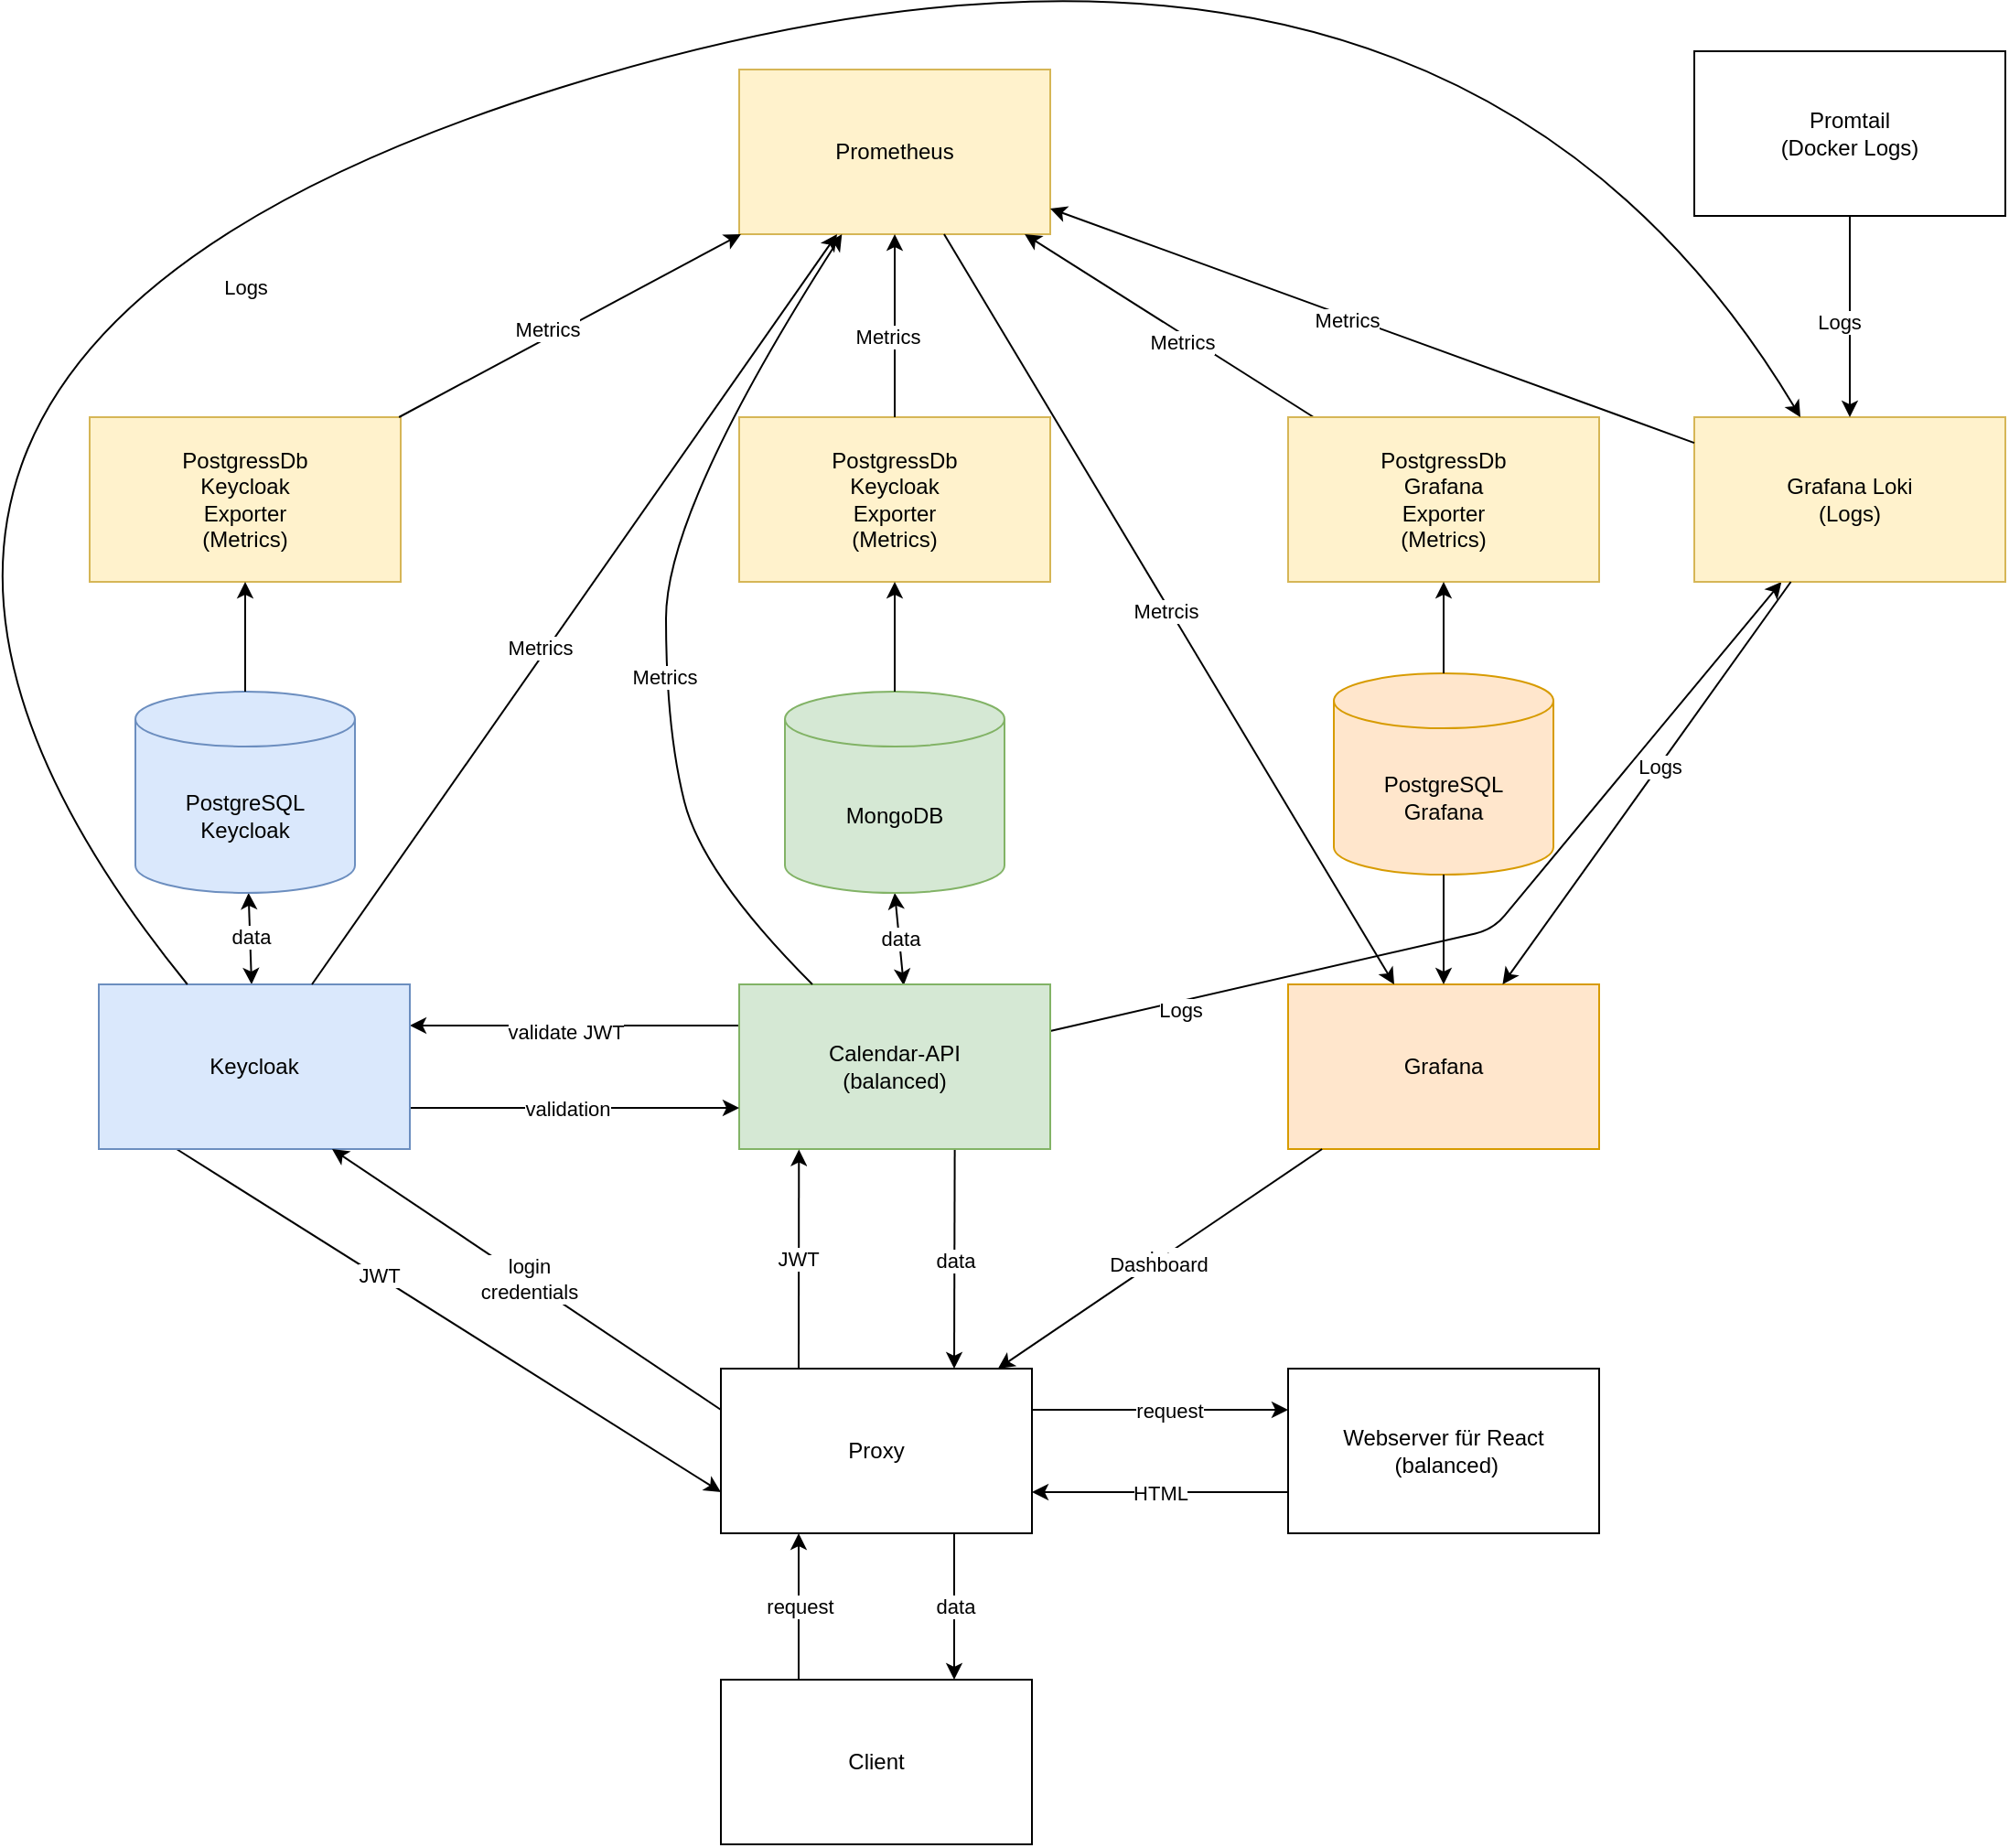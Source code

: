 <mxfile version="21.6.8" type="github">
  <diagram name="Page-1" id="5f0bae14-7c28-e335-631c-24af17079c00">
    <mxGraphModel dx="819" dy="414" grid="1" gridSize="10" guides="1" tooltips="1" connect="1" arrows="1" fold="1" page="1" pageScale="1" pageWidth="1100" pageHeight="850" background="none" math="0" shadow="0">
      <root>
        <mxCell id="0" />
        <mxCell id="1" parent="0" />
        <mxCell id="SMEvFimNG_TOTxDNWoR7-22" style="edgeStyle=none;shape=connector;rounded=0;orthogonalLoop=1;jettySize=auto;html=1;labelBackgroundColor=default;strokeColor=default;fontFamily=Helvetica;fontSize=11;fontColor=default;endArrow=classic;startArrow=classic;startFill=1;exitX=0.5;exitY=1;exitDx=0;exitDy=0;exitPerimeter=0;entryX=0.529;entryY=0.006;entryDx=0;entryDy=0;entryPerimeter=0;" parent="1" source="SMEvFimNG_TOTxDNWoR7-1" target="SMEvFimNG_TOTxDNWoR7-3" edge="1">
          <mxGeometry relative="1" as="geometry" />
        </mxCell>
        <mxCell id="SMEvFimNG_TOTxDNWoR7-23" value="data" style="edgeLabel;html=1;align=center;verticalAlign=middle;resizable=0;points=[];fontSize=11;fontFamily=Helvetica;fontColor=default;" parent="SMEvFimNG_TOTxDNWoR7-22" vertex="1" connectable="0">
          <mxGeometry x="-0.01" relative="1" as="geometry">
            <mxPoint as="offset" />
          </mxGeometry>
        </mxCell>
        <mxCell id="SMEvFimNG_TOTxDNWoR7-1" value="MongoDB" style="shape=cylinder3;whiteSpace=wrap;html=1;boundedLbl=1;backgroundOutline=1;size=15;fillColor=#d5e8d4;strokeColor=#82b366;" parent="1" vertex="1">
          <mxGeometry x="443" y="460" width="120" height="110" as="geometry" />
        </mxCell>
        <mxCell id="SMEvFimNG_TOTxDNWoR7-16" style="edgeStyle=none;shape=connector;rounded=0;orthogonalLoop=1;jettySize=auto;html=1;exitX=0;exitY=0.25;exitDx=0;exitDy=0;entryX=1;entryY=0.25;entryDx=0;entryDy=0;labelBackgroundColor=default;strokeColor=default;fontFamily=Helvetica;fontSize=11;fontColor=default;endArrow=classic;" parent="1" edge="1" target="SMEvFimNG_TOTxDNWoR7-4" source="SMEvFimNG_TOTxDNWoR7-3">
          <mxGeometry relative="1" as="geometry">
            <mxPoint x="418" y="340.5" as="sourcePoint" />
            <mxPoint x="248" y="340.5" as="targetPoint" />
          </mxGeometry>
        </mxCell>
        <mxCell id="SMEvFimNG_TOTxDNWoR7-17" value="validate JWT" style="edgeLabel;html=1;align=center;verticalAlign=middle;resizable=0;points=[];fontSize=11;fontFamily=Helvetica;fontColor=default;" parent="SMEvFimNG_TOTxDNWoR7-16" vertex="1" connectable="0">
          <mxGeometry x="0.057" y="3" relative="1" as="geometry">
            <mxPoint as="offset" />
          </mxGeometry>
        </mxCell>
        <mxCell id="SMEvFimNG_TOTxDNWoR7-24" style="edgeStyle=none;shape=connector;rounded=0;orthogonalLoop=1;jettySize=auto;html=1;exitX=0.693;exitY=1.001;exitDx=0;exitDy=0;labelBackgroundColor=default;strokeColor=default;fontFamily=Helvetica;fontSize=11;fontColor=default;endArrow=classic;entryX=0.75;entryY=0;entryDx=0;entryDy=0;exitPerimeter=0;" parent="1" source="SMEvFimNG_TOTxDNWoR7-3" target="SMEvFimNG_TOTxDNWoR7-5" edge="1">
          <mxGeometry relative="1" as="geometry" />
        </mxCell>
        <mxCell id="SMEvFimNG_TOTxDNWoR7-25" value="data" style="edgeLabel;html=1;align=center;verticalAlign=middle;resizable=0;points=[];fontSize=11;fontFamily=Helvetica;fontColor=default;" parent="SMEvFimNG_TOTxDNWoR7-24" vertex="1" connectable="0">
          <mxGeometry x="-0.003" y="-1" relative="1" as="geometry">
            <mxPoint x="1" y="1" as="offset" />
          </mxGeometry>
        </mxCell>
        <mxCell id="5" style="edgeStyle=none;html=1;" parent="1" source="SMEvFimNG_TOTxDNWoR7-3" target="4" edge="1">
          <mxGeometry relative="1" as="geometry">
            <mxPoint x="618" y="740" as="sourcePoint" />
            <mxPoint x="778" y="530" as="targetPoint" />
            <Array as="points">
              <mxPoint x="830" y="590" />
            </Array>
          </mxGeometry>
        </mxCell>
        <mxCell id="0niVQXt3cbsC5_jLC9uO-66" value="Logs" style="edgeLabel;html=1;align=center;verticalAlign=middle;resizable=0;points=[];" vertex="1" connectable="0" parent="5">
          <mxGeometry x="-0.711" y="-4" relative="1" as="geometry">
            <mxPoint as="offset" />
          </mxGeometry>
        </mxCell>
        <mxCell id="SMEvFimNG_TOTxDNWoR7-3" value="Calendar-API &lt;br&gt;(balanced)" style="rounded=0;whiteSpace=wrap;html=1;fillColor=#d5e8d4;strokeColor=#82b366;" parent="1" vertex="1">
          <mxGeometry x="418" y="620" width="170" height="90" as="geometry" />
        </mxCell>
        <mxCell id="SMEvFimNG_TOTxDNWoR7-9" style="edgeStyle=none;rounded=0;orthogonalLoop=1;jettySize=auto;html=1;labelBackgroundColor=default;strokeColor=default;fontFamily=Helvetica;fontSize=11;fontColor=default;endArrow=classic;endFill=1;startArrow=classic;startFill=1;" parent="1" source="SMEvFimNG_TOTxDNWoR7-4" target="3" edge="1">
          <mxGeometry relative="1" as="geometry">
            <mxPoint x="78" y="354.5" as="sourcePoint" />
            <mxPoint x="-49.9" y="355.13" as="targetPoint" />
          </mxGeometry>
        </mxCell>
        <mxCell id="SMEvFimNG_TOTxDNWoR7-11" value="data" style="edgeLabel;html=1;align=center;verticalAlign=middle;resizable=0;points=[];fontSize=11;fontFamily=Helvetica;fontColor=default;" parent="SMEvFimNG_TOTxDNWoR7-9" vertex="1" connectable="0">
          <mxGeometry x="0.113" y="-1" relative="1" as="geometry">
            <mxPoint x="-1" y="2" as="offset" />
          </mxGeometry>
        </mxCell>
        <mxCell id="SMEvFimNG_TOTxDNWoR7-12" style="edgeStyle=none;shape=connector;rounded=0;orthogonalLoop=1;jettySize=auto;html=1;exitX=0.25;exitY=1;exitDx=0;exitDy=0;labelBackgroundColor=default;strokeColor=default;fontFamily=Helvetica;fontSize=11;fontColor=default;endArrow=classic;entryX=0;entryY=0.75;entryDx=0;entryDy=0;" parent="1" source="SMEvFimNG_TOTxDNWoR7-4" target="SMEvFimNG_TOTxDNWoR7-5" edge="1">
          <mxGeometry relative="1" as="geometry">
            <mxPoint x="298" y="561" as="targetPoint" />
          </mxGeometry>
        </mxCell>
        <mxCell id="SMEvFimNG_TOTxDNWoR7-13" value="JWT" style="edgeLabel;html=1;align=center;verticalAlign=middle;resizable=0;points=[];fontSize=11;fontFamily=Helvetica;fontColor=default;" parent="SMEvFimNG_TOTxDNWoR7-12" vertex="1" connectable="0">
          <mxGeometry x="-0.261" y="-3" relative="1" as="geometry">
            <mxPoint x="2" y="-3" as="offset" />
          </mxGeometry>
        </mxCell>
        <mxCell id="SMEvFimNG_TOTxDNWoR7-18" style="edgeStyle=none;shape=connector;rounded=0;orthogonalLoop=1;jettySize=auto;html=1;exitX=1;exitY=0.75;exitDx=0;exitDy=0;entryX=0;entryY=0.75;entryDx=0;entryDy=0;labelBackgroundColor=default;strokeColor=default;fontFamily=Helvetica;fontSize=11;fontColor=default;endArrow=classic;" parent="1" source="SMEvFimNG_TOTxDNWoR7-4" target="SMEvFimNG_TOTxDNWoR7-3" edge="1">
          <mxGeometry relative="1" as="geometry" />
        </mxCell>
        <mxCell id="SMEvFimNG_TOTxDNWoR7-19" value="validation" style="edgeLabel;html=1;align=center;verticalAlign=middle;resizable=0;points=[];fontSize=11;fontFamily=Helvetica;fontColor=default;" parent="SMEvFimNG_TOTxDNWoR7-18" vertex="1" connectable="0">
          <mxGeometry x="0.129" relative="1" as="geometry">
            <mxPoint x="-16" as="offset" />
          </mxGeometry>
        </mxCell>
        <mxCell id="SMEvFimNG_TOTxDNWoR7-4" value="Keycloak" style="rounded=0;whiteSpace=wrap;html=1;fillColor=#dae8fc;strokeColor=#6c8ebf;" parent="1" vertex="1">
          <mxGeometry x="68" y="620" width="170" height="90" as="geometry" />
        </mxCell>
        <mxCell id="SMEvFimNG_TOTxDNWoR7-7" style="rounded=0;orthogonalLoop=1;jettySize=auto;html=1;entryX=0.75;entryY=1;entryDx=0;entryDy=0;exitX=0;exitY=0.25;exitDx=0;exitDy=0;" parent="1" source="SMEvFimNG_TOTxDNWoR7-5" target="SMEvFimNG_TOTxDNWoR7-4" edge="1">
          <mxGeometry relative="1" as="geometry">
            <mxPoint x="408" y="531" as="sourcePoint" />
          </mxGeometry>
        </mxCell>
        <mxCell id="SMEvFimNG_TOTxDNWoR7-8" value="login&lt;br&gt;credentials" style="edgeLabel;html=1;align=center;verticalAlign=middle;resizable=0;points=[];fontSize=11;fontFamily=Helvetica;fontColor=default;" parent="SMEvFimNG_TOTxDNWoR7-7" vertex="1" connectable="0">
          <mxGeometry x="0.028" y="-2" relative="1" as="geometry">
            <mxPoint x="3" y="3" as="offset" />
          </mxGeometry>
        </mxCell>
        <mxCell id="SMEvFimNG_TOTxDNWoR7-14" style="edgeStyle=none;shape=connector;rounded=0;orthogonalLoop=1;jettySize=auto;html=1;entryX=0.192;entryY=1.003;entryDx=0;entryDy=0;labelBackgroundColor=default;strokeColor=default;fontFamily=Helvetica;fontSize=11;fontColor=default;endArrow=classic;entryPerimeter=0;exitX=0.25;exitY=0;exitDx=0;exitDy=0;" parent="1" source="SMEvFimNG_TOTxDNWoR7-5" target="SMEvFimNG_TOTxDNWoR7-3" edge="1">
          <mxGeometry relative="1" as="geometry" />
        </mxCell>
        <mxCell id="SMEvFimNG_TOTxDNWoR7-15" value="JWT" style="edgeLabel;html=1;align=center;verticalAlign=middle;resizable=0;points=[];fontSize=11;fontFamily=Helvetica;fontColor=default;" parent="SMEvFimNG_TOTxDNWoR7-14" vertex="1" connectable="0">
          <mxGeometry x="0.14" y="1" relative="1" as="geometry">
            <mxPoint y="8" as="offset" />
          </mxGeometry>
        </mxCell>
        <mxCell id="9" value="data" style="edgeStyle=none;html=1;exitX=0.75;exitY=1;exitDx=0;exitDy=0;entryX=0.75;entryY=0;entryDx=0;entryDy=0;" parent="1" source="SMEvFimNG_TOTxDNWoR7-5" target="7" edge="1">
          <mxGeometry relative="1" as="geometry" />
        </mxCell>
        <mxCell id="14" value="request" style="edgeStyle=none;html=1;exitX=1;exitY=0.25;exitDx=0;exitDy=0;entryX=0;entryY=0.25;entryDx=0;entryDy=0;" parent="1" source="SMEvFimNG_TOTxDNWoR7-5" target="11" edge="1">
          <mxGeometry x="0.067" relative="1" as="geometry">
            <mxPoint as="offset" />
          </mxGeometry>
        </mxCell>
        <mxCell id="SMEvFimNG_TOTxDNWoR7-5" value="Proxy" style="rounded=0;whiteSpace=wrap;html=1;" parent="1" vertex="1">
          <mxGeometry x="408" y="830" width="170" height="90" as="geometry" />
        </mxCell>
        <mxCell id="4" value="Grafana Loki&lt;br&gt;(Logs)" style="rounded=0;whiteSpace=wrap;html=1;fillColor=#fff2cc;strokeColor=#d6b656;" parent="1" vertex="1">
          <mxGeometry x="940" y="310" width="170" height="90" as="geometry" />
        </mxCell>
        <mxCell id="3" value="PostgreSQL &lt;br&gt;Keycloak" style="shape=cylinder3;whiteSpace=wrap;html=1;boundedLbl=1;backgroundOutline=1;size=15;fillColor=#dae8fc;strokeColor=#6c8ebf;" parent="1" vertex="1">
          <mxGeometry x="88" y="460" width="120" height="110" as="geometry" />
        </mxCell>
        <mxCell id="8" value="request" style="edgeStyle=none;html=1;exitX=0.25;exitY=0;exitDx=0;exitDy=0;entryX=0.25;entryY=1;entryDx=0;entryDy=0;" parent="1" source="7" target="SMEvFimNG_TOTxDNWoR7-5" edge="1">
          <mxGeometry relative="1" as="geometry" />
        </mxCell>
        <mxCell id="7" value="Client" style="rounded=0;whiteSpace=wrap;html=1;" parent="1" vertex="1">
          <mxGeometry x="408" y="1000" width="170" height="90" as="geometry" />
        </mxCell>
        <mxCell id="16" value="HTML" style="edgeStyle=none;html=1;exitX=0;exitY=0.75;exitDx=0;exitDy=0;entryX=1;entryY=0.75;entryDx=0;entryDy=0;" parent="1" source="11" target="SMEvFimNG_TOTxDNWoR7-5" edge="1">
          <mxGeometry relative="1" as="geometry" />
        </mxCell>
        <mxCell id="11" value="Webserver für React&lt;br&gt;&amp;nbsp;(balanced)" style="rounded=0;whiteSpace=wrap;html=1;" parent="1" vertex="1">
          <mxGeometry x="718" y="830" width="170" height="90" as="geometry" />
        </mxCell>
        <mxCell id="0niVQXt3cbsC5_jLC9uO-22" value="Prometheus" style="rounded=0;whiteSpace=wrap;html=1;fillColor=#fff2cc;strokeColor=#d6b656;" vertex="1" parent="1">
          <mxGeometry x="418" y="120" width="170" height="90" as="geometry" />
        </mxCell>
        <mxCell id="0niVQXt3cbsC5_jLC9uO-23" value="PostgreSQL &lt;br&gt;Grafana" style="shape=cylinder3;whiteSpace=wrap;html=1;boundedLbl=1;backgroundOutline=1;size=15;fillColor=#ffe6cc;strokeColor=#d79b00;" vertex="1" parent="1">
          <mxGeometry x="743" y="450" width="120" height="110" as="geometry" />
        </mxCell>
        <mxCell id="0niVQXt3cbsC5_jLC9uO-24" value="Grafana" style="rounded=0;whiteSpace=wrap;html=1;fillColor=#ffe6cc;strokeColor=#d79b00;" vertex="1" parent="1">
          <mxGeometry x="718" y="620" width="170" height="90" as="geometry" />
        </mxCell>
        <mxCell id="0niVQXt3cbsC5_jLC9uO-28" value="" style="endArrow=classic;html=1;rounded=0;" edge="1" parent="1" source="4" target="0niVQXt3cbsC5_jLC9uO-24">
          <mxGeometry width="50" height="50" relative="1" as="geometry">
            <mxPoint x="158" y="620" as="sourcePoint" />
            <mxPoint x="208" y="570" as="targetPoint" />
          </mxGeometry>
        </mxCell>
        <mxCell id="0niVQXt3cbsC5_jLC9uO-36" value="Logs" style="edgeLabel;html=1;align=center;verticalAlign=middle;resizable=0;points=[];" vertex="1" connectable="0" parent="0niVQXt3cbsC5_jLC9uO-28">
          <mxGeometry x="-0.087" relative="1" as="geometry">
            <mxPoint as="offset" />
          </mxGeometry>
        </mxCell>
        <mxCell id="0niVQXt3cbsC5_jLC9uO-29" value="" style="endArrow=classic;html=1;rounded=0;" edge="1" parent="1" source="SMEvFimNG_TOTxDNWoR7-4" target="0niVQXt3cbsC5_jLC9uO-22">
          <mxGeometry width="50" height="50" relative="1" as="geometry">
            <mxPoint x="38" y="530" as="sourcePoint" />
            <mxPoint x="118" y="450" as="targetPoint" />
          </mxGeometry>
        </mxCell>
        <mxCell id="0niVQXt3cbsC5_jLC9uO-34" value="Metrics" style="edgeLabel;html=1;align=center;verticalAlign=middle;resizable=0;points=[];" vertex="1" connectable="0" parent="0niVQXt3cbsC5_jLC9uO-29">
          <mxGeometry x="-0.111" y="4" relative="1" as="geometry">
            <mxPoint as="offset" />
          </mxGeometry>
        </mxCell>
        <mxCell id="0niVQXt3cbsC5_jLC9uO-30" value="" style="endArrow=classic;html=1;rounded=0;" edge="1" parent="1" source="0niVQXt3cbsC5_jLC9uO-22" target="0niVQXt3cbsC5_jLC9uO-24">
          <mxGeometry width="50" height="50" relative="1" as="geometry">
            <mxPoint x="938" y="220" as="sourcePoint" />
            <mxPoint x="68" y="250" as="targetPoint" />
          </mxGeometry>
        </mxCell>
        <mxCell id="0niVQXt3cbsC5_jLC9uO-35" value="Metrcis" style="edgeLabel;html=1;align=center;verticalAlign=middle;resizable=0;points=[];" vertex="1" connectable="0" parent="0niVQXt3cbsC5_jLC9uO-30">
          <mxGeometry x="-0.002" y="-2" relative="1" as="geometry">
            <mxPoint as="offset" />
          </mxGeometry>
        </mxCell>
        <mxCell id="0niVQXt3cbsC5_jLC9uO-31" value="PostgressDb &lt;br&gt;Keycloak &lt;br&gt;Exporter&lt;br&gt;(Metrics)" style="rounded=0;whiteSpace=wrap;html=1;fillColor=#fff2cc;strokeColor=#d6b656;" vertex="1" parent="1">
          <mxGeometry x="63" y="310" width="170" height="90" as="geometry" />
        </mxCell>
        <mxCell id="0niVQXt3cbsC5_jLC9uO-33" value="" style="endArrow=classic;html=1;rounded=0;" edge="1" parent="1" source="3" target="0niVQXt3cbsC5_jLC9uO-31">
          <mxGeometry width="50" height="50" relative="1" as="geometry">
            <mxPoint x="-152" y="520" as="sourcePoint" />
            <mxPoint x="-102" y="470" as="targetPoint" />
          </mxGeometry>
        </mxCell>
        <mxCell id="0niVQXt3cbsC5_jLC9uO-37" value="Promtail&lt;br&gt;(Docker Logs)" style="rounded=0;whiteSpace=wrap;html=1;" vertex="1" parent="1">
          <mxGeometry x="940" y="110" width="170" height="90" as="geometry" />
        </mxCell>
        <mxCell id="0niVQXt3cbsC5_jLC9uO-38" value="" style="endArrow=classic;html=1;rounded=0;" edge="1" parent="1" source="0niVQXt3cbsC5_jLC9uO-37" target="4">
          <mxGeometry width="50" height="50" relative="1" as="geometry">
            <mxPoint x="298" y="670" as="sourcePoint" />
            <mxPoint x="348" y="620" as="targetPoint" />
          </mxGeometry>
        </mxCell>
        <mxCell id="0niVQXt3cbsC5_jLC9uO-39" value="Logs" style="edgeLabel;html=1;align=center;verticalAlign=middle;resizable=0;points=[];" vertex="1" connectable="0" parent="0niVQXt3cbsC5_jLC9uO-38">
          <mxGeometry x="0.057" y="-6" relative="1" as="geometry">
            <mxPoint as="offset" />
          </mxGeometry>
        </mxCell>
        <mxCell id="0niVQXt3cbsC5_jLC9uO-40" value="PostgressDb &lt;br&gt;Keycloak &lt;br&gt;Exporter&lt;br&gt;(Metrics)" style="rounded=0;whiteSpace=wrap;html=1;fillColor=#fff2cc;strokeColor=#d6b656;" vertex="1" parent="1">
          <mxGeometry x="418" y="310" width="170" height="90" as="geometry" />
        </mxCell>
        <mxCell id="0niVQXt3cbsC5_jLC9uO-41" value="" style="endArrow=classic;html=1;rounded=0;" edge="1" parent="1" source="0niVQXt3cbsC5_jLC9uO-31" target="0niVQXt3cbsC5_jLC9uO-22">
          <mxGeometry width="50" height="50" relative="1" as="geometry">
            <mxPoint x="64" y="630" as="sourcePoint" />
            <mxPoint x="-38" y="140" as="targetPoint" />
          </mxGeometry>
        </mxCell>
        <mxCell id="0niVQXt3cbsC5_jLC9uO-42" value="Metrics" style="edgeLabel;html=1;align=center;verticalAlign=middle;resizable=0;points=[];" vertex="1" connectable="0" parent="0niVQXt3cbsC5_jLC9uO-41">
          <mxGeometry x="-0.111" y="4" relative="1" as="geometry">
            <mxPoint as="offset" />
          </mxGeometry>
        </mxCell>
        <mxCell id="0niVQXt3cbsC5_jLC9uO-43" value="" style="endArrow=classic;html=1;rounded=0;" edge="1" parent="1" source="0niVQXt3cbsC5_jLC9uO-40" target="0niVQXt3cbsC5_jLC9uO-22">
          <mxGeometry width="50" height="50" relative="1" as="geometry">
            <mxPoint x="-126" y="420" as="sourcePoint" />
            <mxPoint x="-58" y="140" as="targetPoint" />
          </mxGeometry>
        </mxCell>
        <mxCell id="0niVQXt3cbsC5_jLC9uO-44" value="Metrics" style="edgeLabel;html=1;align=center;verticalAlign=middle;resizable=0;points=[];" vertex="1" connectable="0" parent="0niVQXt3cbsC5_jLC9uO-43">
          <mxGeometry x="-0.111" y="4" relative="1" as="geometry">
            <mxPoint as="offset" />
          </mxGeometry>
        </mxCell>
        <mxCell id="0niVQXt3cbsC5_jLC9uO-45" value="" style="endArrow=classic;html=1;rounded=0;" edge="1" parent="1" source="SMEvFimNG_TOTxDNWoR7-1" target="0niVQXt3cbsC5_jLC9uO-40">
          <mxGeometry width="50" height="50" relative="1" as="geometry">
            <mxPoint x="298" y="400" as="sourcePoint" />
            <mxPoint x="348" y="350" as="targetPoint" />
          </mxGeometry>
        </mxCell>
        <mxCell id="0niVQXt3cbsC5_jLC9uO-47" value="" style="endArrow=classic;html=1;rounded=0;" edge="1" parent="1" source="0niVQXt3cbsC5_jLC9uO-23" target="0niVQXt3cbsC5_jLC9uO-24">
          <mxGeometry width="50" height="50" relative="1" as="geometry">
            <mxPoint x="298" y="270" as="sourcePoint" />
            <mxPoint x="348" y="220" as="targetPoint" />
          </mxGeometry>
        </mxCell>
        <mxCell id="0niVQXt3cbsC5_jLC9uO-48" value="" style="endArrow=classic;html=1;rounded=0;" edge="1" parent="1" source="0niVQXt3cbsC5_jLC9uO-46" target="0niVQXt3cbsC5_jLC9uO-22">
          <mxGeometry width="50" height="50" relative="1" as="geometry">
            <mxPoint x="-52" y="431" as="sourcePoint" />
            <mxPoint x="78" y="379" as="targetPoint" />
          </mxGeometry>
        </mxCell>
        <mxCell id="0niVQXt3cbsC5_jLC9uO-49" value="Metrics" style="edgeLabel;html=1;align=center;verticalAlign=middle;resizable=0;points=[];" vertex="1" connectable="0" parent="0niVQXt3cbsC5_jLC9uO-48">
          <mxGeometry x="-0.111" y="4" relative="1" as="geometry">
            <mxPoint as="offset" />
          </mxGeometry>
        </mxCell>
        <mxCell id="0niVQXt3cbsC5_jLC9uO-46" value="PostgressDb &lt;br&gt;Grafana&lt;br&gt;Exporter&lt;br&gt;(Metrics)" style="rounded=0;whiteSpace=wrap;html=1;fillColor=#fff2cc;strokeColor=#d6b656;" vertex="1" parent="1">
          <mxGeometry x="718" y="310" width="170" height="90" as="geometry" />
        </mxCell>
        <mxCell id="0niVQXt3cbsC5_jLC9uO-53" value="" style="curved=1;endArrow=classic;html=1;rounded=0;" edge="1" parent="1" source="SMEvFimNG_TOTxDNWoR7-3" target="0niVQXt3cbsC5_jLC9uO-22">
          <mxGeometry width="50" height="50" relative="1" as="geometry">
            <mxPoint x="368" y="530" as="sourcePoint" />
            <mxPoint x="418" y="480" as="targetPoint" />
            <Array as="points">
              <mxPoint x="398" y="560" />
              <mxPoint x="378" y="480" />
              <mxPoint x="378" y="360" />
            </Array>
          </mxGeometry>
        </mxCell>
        <mxCell id="0niVQXt3cbsC5_jLC9uO-54" value="Metrics&lt;br&gt;" style="edgeLabel;html=1;align=center;verticalAlign=middle;resizable=0;points=[];" vertex="1" connectable="0" parent="0niVQXt3cbsC5_jLC9uO-53">
          <mxGeometry x="-0.157" y="1" relative="1" as="geometry">
            <mxPoint as="offset" />
          </mxGeometry>
        </mxCell>
        <mxCell id="0niVQXt3cbsC5_jLC9uO-55" style="edgeStyle=none;shape=connector;rounded=0;orthogonalLoop=1;jettySize=auto;html=1;labelBackgroundColor=default;strokeColor=default;fontFamily=Helvetica;fontSize=11;fontColor=default;endArrow=classic;" edge="1" parent="1" source="0niVQXt3cbsC5_jLC9uO-24" target="SMEvFimNG_TOTxDNWoR7-5">
          <mxGeometry relative="1" as="geometry">
            <mxPoint x="546" y="720" as="sourcePoint" />
            <mxPoint x="546" y="840" as="targetPoint" />
          </mxGeometry>
        </mxCell>
        <mxCell id="0niVQXt3cbsC5_jLC9uO-56" value="data" style="edgeLabel;html=1;align=center;verticalAlign=middle;resizable=0;points=[];fontSize=11;fontFamily=Helvetica;fontColor=default;" vertex="1" connectable="0" parent="0niVQXt3cbsC5_jLC9uO-55">
          <mxGeometry x="-0.003" y="-1" relative="1" as="geometry">
            <mxPoint x="1" y="1" as="offset" />
          </mxGeometry>
        </mxCell>
        <mxCell id="0niVQXt3cbsC5_jLC9uO-59" value="Dashboard" style="edgeLabel;html=1;align=center;verticalAlign=middle;resizable=0;points=[];" vertex="1" connectable="0" parent="0niVQXt3cbsC5_jLC9uO-55">
          <mxGeometry x="0.024" y="2" relative="1" as="geometry">
            <mxPoint as="offset" />
          </mxGeometry>
        </mxCell>
        <mxCell id="0niVQXt3cbsC5_jLC9uO-62" value="" style="curved=1;endArrow=classic;html=1;rounded=0;" edge="1" parent="1" source="SMEvFimNG_TOTxDNWoR7-4" target="4">
          <mxGeometry width="50" height="50" relative="1" as="geometry">
            <mxPoint x="150" y="160" as="sourcePoint" />
            <mxPoint x="200" y="110" as="targetPoint" />
            <Array as="points">
              <mxPoint x="-160" y="280" />
              <mxPoint x="800" y="-20" />
            </Array>
          </mxGeometry>
        </mxCell>
        <mxCell id="0niVQXt3cbsC5_jLC9uO-63" value="Logs" style="edgeLabel;html=1;align=center;verticalAlign=middle;resizable=0;points=[];" vertex="1" connectable="0" parent="0niVQXt3cbsC5_jLC9uO-62">
          <mxGeometry x="-0.186" y="-52" relative="1" as="geometry">
            <mxPoint as="offset" />
          </mxGeometry>
        </mxCell>
        <mxCell id="0niVQXt3cbsC5_jLC9uO-67" value="" style="endArrow=classic;html=1;rounded=0;" edge="1" parent="1" source="0niVQXt3cbsC5_jLC9uO-23" target="0niVQXt3cbsC5_jLC9uO-46">
          <mxGeometry width="50" height="50" relative="1" as="geometry">
            <mxPoint x="790" y="480" as="sourcePoint" />
            <mxPoint x="840" y="430" as="targetPoint" />
          </mxGeometry>
        </mxCell>
        <mxCell id="0niVQXt3cbsC5_jLC9uO-68" value="" style="endArrow=classic;html=1;rounded=0;" edge="1" parent="1" source="4" target="0niVQXt3cbsC5_jLC9uO-22">
          <mxGeometry width="50" height="50" relative="1" as="geometry">
            <mxPoint x="780" y="380" as="sourcePoint" />
            <mxPoint x="830" y="330" as="targetPoint" />
          </mxGeometry>
        </mxCell>
        <mxCell id="0niVQXt3cbsC5_jLC9uO-69" value="Metrics" style="edgeLabel;html=1;align=center;verticalAlign=middle;resizable=0;points=[];" vertex="1" connectable="0" parent="0niVQXt3cbsC5_jLC9uO-68">
          <mxGeometry x="0.075" y="2" relative="1" as="geometry">
            <mxPoint as="offset" />
          </mxGeometry>
        </mxCell>
      </root>
    </mxGraphModel>
  </diagram>
</mxfile>
